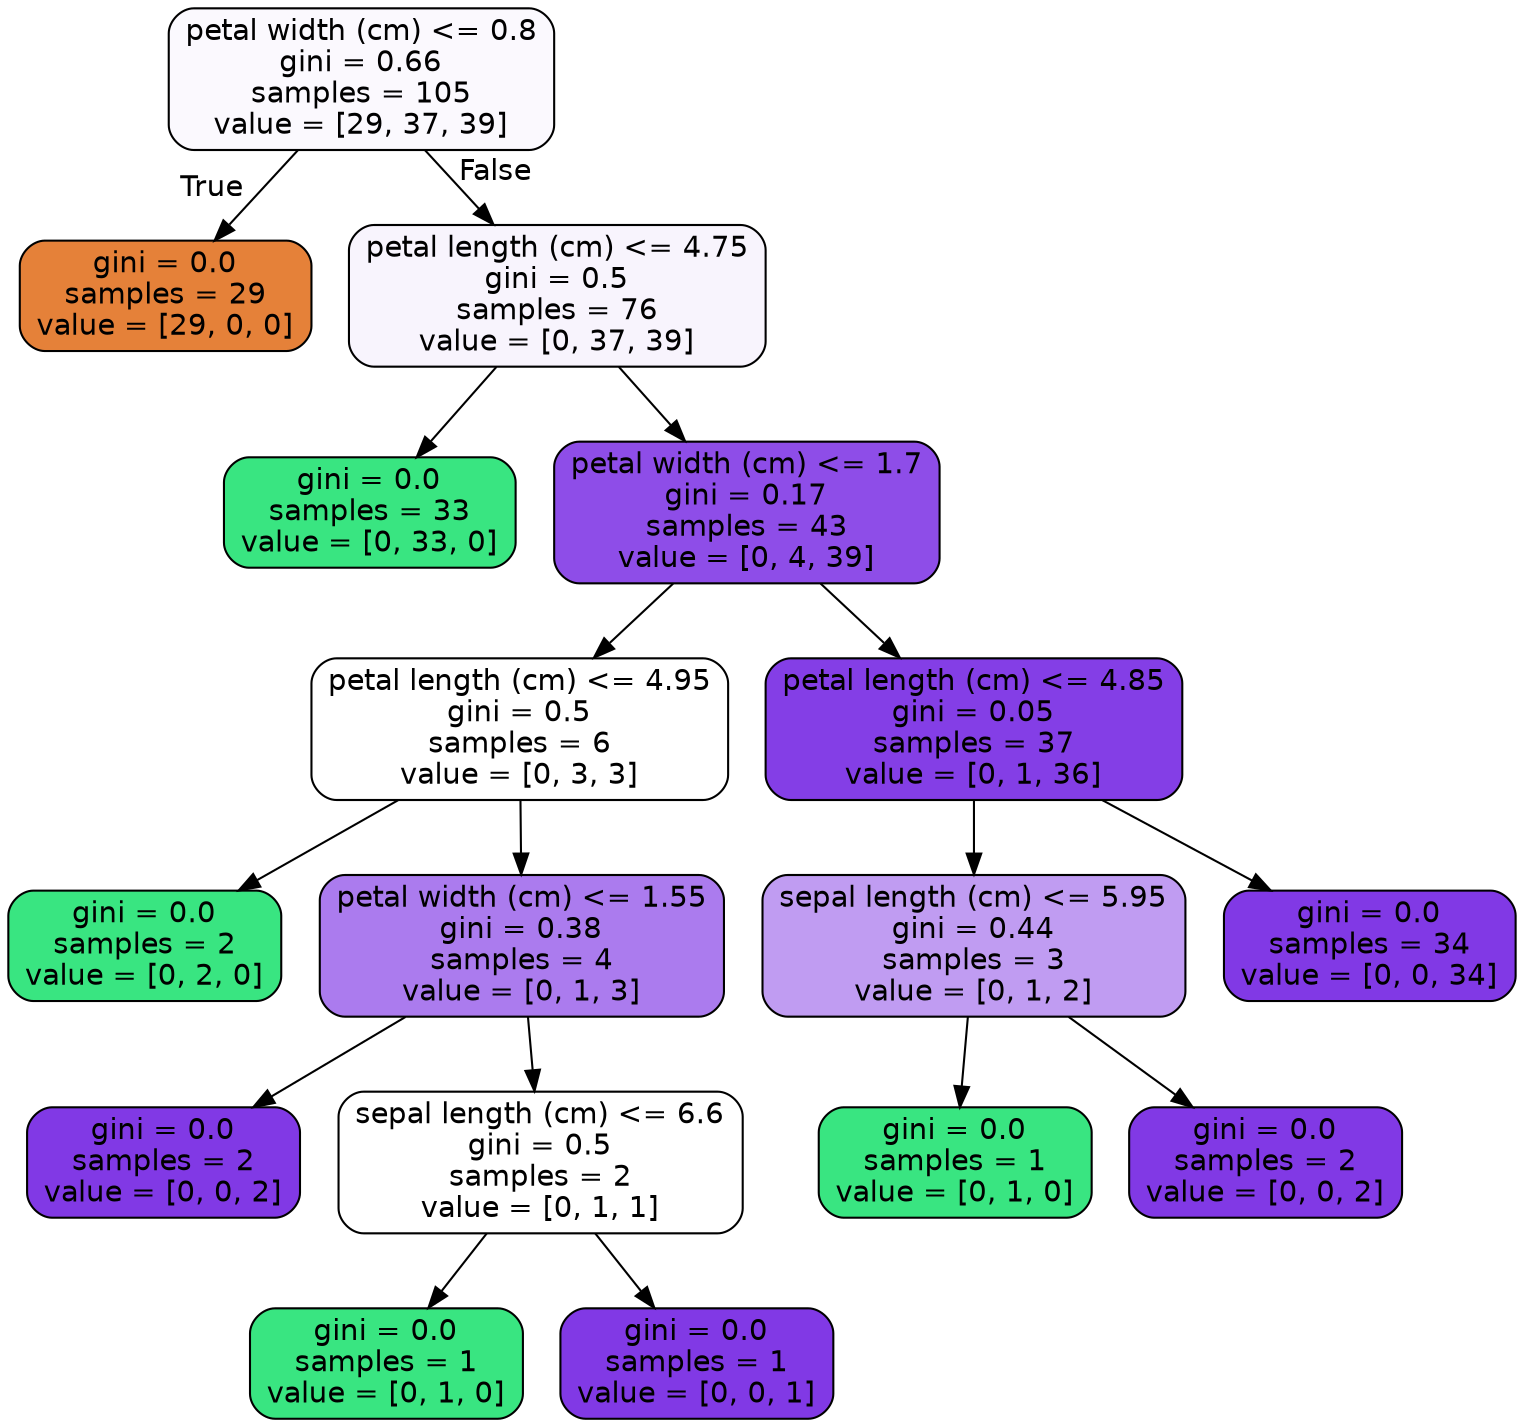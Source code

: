 digraph Tree {
node [shape=box, style="filled, rounded", color="black", fontname=helvetica] ;
edge [fontname=helvetica] ;
0 [label="petal width (cm) <= 0.8\ngini = 0.66\nsamples = 105\nvalue = [29, 37, 39]", fillcolor="#8139e507"] ;
1 [label="gini = 0.0\nsamples = 29\nvalue = [29, 0, 0]", fillcolor="#e58139ff"] ;
0 -> 1 [labeldistance=2.5, labelangle=45, headlabel="True"] ;
2 [label="petal length (cm) <= 4.75\ngini = 0.5\nsamples = 76\nvalue = [0, 37, 39]", fillcolor="#8139e50d"] ;
0 -> 2 [labeldistance=2.5, labelangle=-45, headlabel="False"] ;
3 [label="gini = 0.0\nsamples = 33\nvalue = [0, 33, 0]", fillcolor="#39e581ff"] ;
2 -> 3 ;
4 [label="petal width (cm) <= 1.7\ngini = 0.17\nsamples = 43\nvalue = [0, 4, 39]", fillcolor="#8139e5e5"] ;
2 -> 4 ;
5 [label="petal length (cm) <= 4.95\ngini = 0.5\nsamples = 6\nvalue = [0, 3, 3]", fillcolor="#39e58100"] ;
4 -> 5 ;
6 [label="gini = 0.0\nsamples = 2\nvalue = [0, 2, 0]", fillcolor="#39e581ff"] ;
5 -> 6 ;
7 [label="petal width (cm) <= 1.55\ngini = 0.38\nsamples = 4\nvalue = [0, 1, 3]", fillcolor="#8139e5aa"] ;
5 -> 7 ;
8 [label="gini = 0.0\nsamples = 2\nvalue = [0, 0, 2]", fillcolor="#8139e5ff"] ;
7 -> 8 ;
9 [label="sepal length (cm) <= 6.6\ngini = 0.5\nsamples = 2\nvalue = [0, 1, 1]", fillcolor="#39e58100"] ;
7 -> 9 ;
10 [label="gini = 0.0\nsamples = 1\nvalue = [0, 1, 0]", fillcolor="#39e581ff"] ;
9 -> 10 ;
11 [label="gini = 0.0\nsamples = 1\nvalue = [0, 0, 1]", fillcolor="#8139e5ff"] ;
9 -> 11 ;
12 [label="petal length (cm) <= 4.85\ngini = 0.05\nsamples = 37\nvalue = [0, 1, 36]", fillcolor="#8139e5f8"] ;
4 -> 12 ;
13 [label="sepal length (cm) <= 5.95\ngini = 0.44\nsamples = 3\nvalue = [0, 1, 2]", fillcolor="#8139e57f"] ;
12 -> 13 ;
14 [label="gini = 0.0\nsamples = 1\nvalue = [0, 1, 0]", fillcolor="#39e581ff"] ;
13 -> 14 ;
15 [label="gini = 0.0\nsamples = 2\nvalue = [0, 0, 2]", fillcolor="#8139e5ff"] ;
13 -> 15 ;
16 [label="gini = 0.0\nsamples = 34\nvalue = [0, 0, 34]", fillcolor="#8139e5ff"] ;
12 -> 16 ;
}